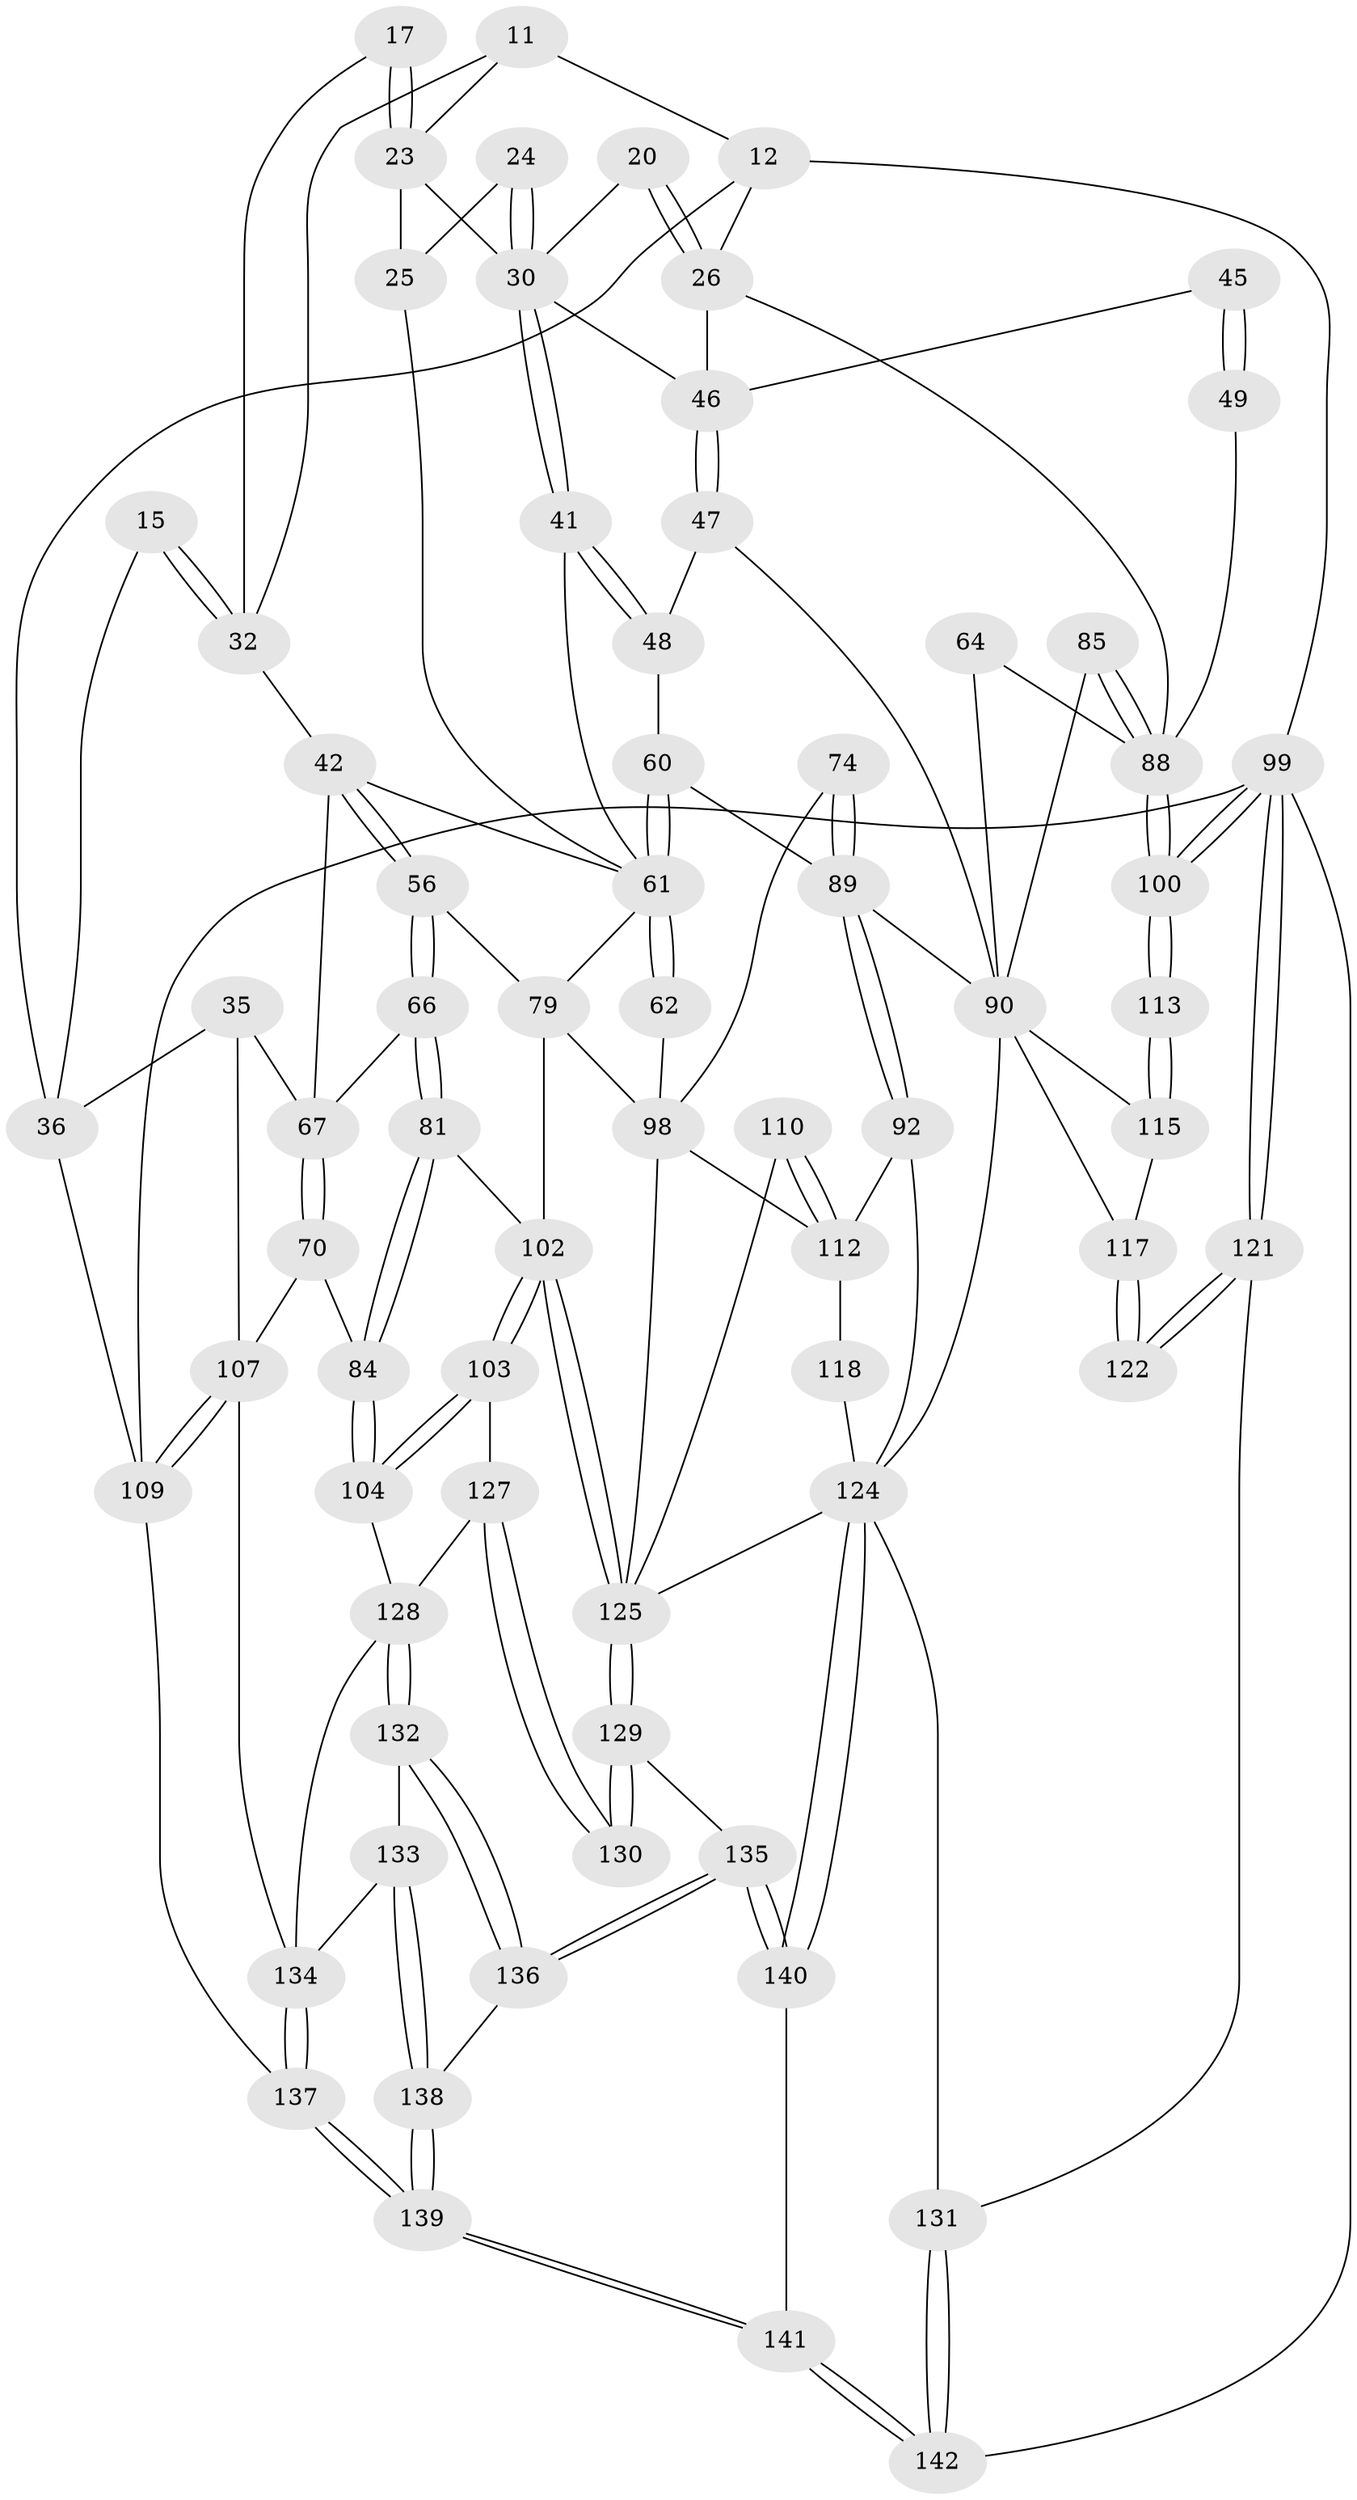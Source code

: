 // original degree distribution, {3: 0.028169014084507043, 4: 0.2323943661971831, 5: 0.49295774647887325, 6: 0.24647887323943662}
// Generated by graph-tools (version 1.1) at 2025/02/03/09/25 05:02:12]
// undirected, 71 vertices, 163 edges
graph export_dot {
graph [start="1"]
  node [color=gray90,style=filled];
  11 [pos="+0.361931943720867+0",super="+10"];
  12 [pos="+0+0",super="+5"];
  15 [pos="+0.14454308703512492+0.11649803074744268"];
  17 [pos="+0.4649646599926406+0.18188587517994767"];
  20 [pos="+0.8397848163503312+0.1172554058312786",super="+2"];
  23 [pos="+0.6096803167583987+0.16857144550153208",super="+8+9"];
  24 [pos="+0.7019012902167698+0.1741516492146559"];
  25 [pos="+0.6121729243466971+0.17152279116721458"];
  26 [pos="+0.9590701990638465+0.1910633388014333",super="+4"];
  30 [pos="+0.7347591512566574+0.3046380508803078",super="+29+21+22+7"];
  32 [pos="+0.18098202271756408+0.1702005759175874",super="+19+14"];
  35 [pos="+0.1479093266161091+0.35413356386678196"];
  36 [pos="+0.1312564222373601+0.3503493985204668",super="+27+28+16"];
  41 [pos="+0.7228075818872379+0.3258877347421853"];
  42 [pos="+0.22903669813540023+0.34771027585986236",super="+40+33"];
  45 [pos="+0.93402343937876+0.29466785964038"];
  46 [pos="+0.9219448971409474+0.27076483397949713",super="+31"];
  47 [pos="+0.8087064660791102+0.4160514504970173"];
  48 [pos="+0.7867824063467675+0.3998036798583643"];
  49 [pos="+0.9488382947320022+0.3747554099678438",super="+44"];
  56 [pos="+0.29907298969238405+0.4233527060627371"];
  60 [pos="+0.6089445267993792+0.46194464053387124",super="+59"];
  61 [pos="+0.5998416486501482+0.381460192006004",super="+38+37+53"];
  62 [pos="+0.44425593490317683+0.4478132127497138"];
  64 [pos="+0.8585795537951614+0.47803165983625023",super="+51"];
  66 [pos="+0.2677018769724263+0.5341836317726953"];
  67 [pos="+0.2023764524794893+0.5419542438587968",super="+34"];
  70 [pos="+0.1792944207543985+0.5828221951533864"];
  74 [pos="+0.5770093574390518+0.5698405668367051"];
  79 [pos="+0.4588643205996377+0.6019460277892904",super="+54+55"];
  81 [pos="+0.2957206432134939+0.6180121531887732"];
  84 [pos="+0.2889502715382008+0.6234685782293451"];
  85 [pos="+0.9763713436387581+0.5873436971781318"];
  88 [pos="+1+0.5918764534877176",super="+57+58+63+50"];
  89 [pos="+0.6618518478574887+0.6570235874440833",super="+77+73"];
  90 [pos="+0.7636359415890968+0.718406510733308",super="+87+76+52"];
  92 [pos="+0.6674314664159875+0.6950913867655814"];
  98 [pos="+0.49710941705911826+0.618161147851978",super="+78+75"];
  99 [pos="+1+1",super="+94"];
  100 [pos="+1+0.9907778210796346"];
  102 [pos="+0.3805082477012739+0.7462696078822811",super="+101+82+80"];
  103 [pos="+0.36901436618518296+0.7458169430237133"];
  104 [pos="+0.252213974841249+0.7109068090421824"];
  107 [pos="+0.08501163654764023+0.7060788283246282",super="+71+68"];
  109 [pos="+0+0.7768857254289386",super="+93+69+65"];
  110 [pos="+0.513497181469144+0.7533411369398485"];
  112 [pos="+0.5516339709256769+0.7341848351352946",super="+96+97"];
  113 [pos="+1+0.9023951895941398"];
  115 [pos="+0.9094440990860521+0.7283859426411408",super="+114"];
  117 [pos="+0.7980256300716008+0.7383305731213122",super="+116"];
  118 [pos="+0.573998683562476+0.7427105183467829"];
  121 [pos="+1+1"];
  122 [pos="+0.9012315073418282+0.8552871103356819"];
  124 [pos="+0.5918932659552737+1",super="+119+123+91"];
  125 [pos="+0.4390895071768042+0.9029425370083625",super="+120+108"];
  127 [pos="+0.28576171298952335+0.7996209826736432",super="+126"];
  128 [pos="+0.26650940737361134+0.7909527640761049",super="+105"];
  129 [pos="+0.3571268769388416+0.8847715061252956"];
  130 [pos="+0.30813565398333265+0.8161999873587262"];
  131 [pos="+0.6295353541821676+1"];
  132 [pos="+0.2586301412507089+0.8041036914839439"];
  133 [pos="+0.20058730543553213+0.81878712526599"];
  134 [pos="+0.1523197206483126+0.771798819260946",super="+106"];
  135 [pos="+0.32522504800927077+0.888704263241504"];
  136 [pos="+0.2552459603589772+0.8538836460004657"];
  137 [pos="+0.15725291369543698+0.8862632879344106"];
  138 [pos="+0.2095454138205221+0.8764111542553018"];
  139 [pos="+0.182706649772458+0.9185903728237119"];
  140 [pos="+0.22830035377293814+0.9540981719011877"];
  141 [pos="+0.18436753094359618+0.9650149203577743"];
  142 [pos="+0+1"];
  11 -- 32;
  11 -- 12;
  11 -- 23;
  12 -- 99 [weight=2];
  12 -- 26;
  12 -- 36 [weight=2];
  15 -- 32 [weight=2];
  15 -- 32;
  15 -- 36;
  17 -- 23 [weight=2];
  17 -- 23;
  17 -- 32;
  20 -- 26 [weight=2];
  20 -- 26;
  20 -- 30 [weight=2];
  23 -- 25;
  23 -- 30;
  24 -- 25;
  24 -- 30 [weight=2];
  24 -- 30;
  25 -- 61;
  26 -- 88;
  26 -- 46;
  30 -- 41;
  30 -- 41;
  30 -- 46;
  32 -- 42 [weight=2];
  35 -- 36;
  35 -- 67;
  35 -- 107;
  36 -- 109 [weight=2];
  41 -- 48;
  41 -- 48;
  41 -- 61;
  42 -- 56;
  42 -- 56;
  42 -- 61;
  42 -- 67;
  45 -- 46;
  45 -- 49 [weight=2];
  45 -- 49;
  46 -- 47;
  46 -- 47;
  47 -- 48;
  47 -- 90;
  48 -- 60;
  49 -- 88 [weight=2];
  56 -- 66;
  56 -- 66;
  56 -- 79;
  60 -- 61;
  60 -- 61;
  60 -- 89;
  61 -- 62 [weight=2];
  61 -- 62;
  61 -- 79;
  62 -- 98;
  64 -- 88 [weight=2];
  64 -- 90 [weight=2];
  66 -- 67;
  66 -- 81;
  66 -- 81;
  67 -- 70;
  67 -- 70;
  70 -- 84;
  70 -- 107;
  74 -- 89 [weight=2];
  74 -- 89;
  74 -- 98;
  79 -- 102 [weight=2];
  79 -- 98;
  81 -- 84;
  81 -- 84;
  81 -- 102;
  84 -- 104;
  84 -- 104;
  85 -- 88 [weight=2];
  85 -- 88;
  85 -- 90;
  88 -- 100;
  88 -- 100;
  89 -- 92;
  89 -- 92;
  89 -- 90;
  90 -- 117;
  90 -- 115;
  90 -- 124;
  92 -- 112;
  92 -- 124;
  98 -- 112;
  98 -- 125;
  99 -- 100;
  99 -- 100;
  99 -- 121;
  99 -- 121;
  99 -- 142;
  99 -- 109;
  100 -- 113;
  100 -- 113;
  102 -- 103;
  102 -- 103;
  102 -- 125 [weight=2];
  102 -- 125;
  103 -- 104;
  103 -- 104;
  103 -- 127;
  104 -- 128;
  107 -- 109 [weight=2];
  107 -- 109;
  107 -- 134;
  109 -- 137;
  110 -- 112 [weight=2];
  110 -- 112;
  110 -- 125;
  112 -- 118 [weight=2];
  113 -- 115 [weight=2];
  113 -- 115;
  115 -- 117;
  117 -- 122 [weight=2];
  117 -- 122;
  118 -- 124;
  121 -- 122;
  121 -- 122;
  121 -- 131;
  124 -- 140;
  124 -- 140;
  124 -- 125;
  124 -- 131;
  125 -- 129;
  125 -- 129;
  127 -- 128;
  127 -- 130 [weight=2];
  127 -- 130;
  128 -- 132;
  128 -- 132;
  128 -- 134;
  129 -- 130;
  129 -- 130;
  129 -- 135;
  131 -- 142;
  131 -- 142;
  132 -- 133;
  132 -- 136;
  132 -- 136;
  133 -- 134;
  133 -- 138;
  133 -- 138;
  134 -- 137;
  134 -- 137;
  135 -- 136;
  135 -- 136;
  135 -- 140;
  135 -- 140;
  136 -- 138;
  137 -- 139;
  137 -- 139;
  138 -- 139;
  138 -- 139;
  139 -- 141;
  139 -- 141;
  140 -- 141;
  141 -- 142;
  141 -- 142;
}
